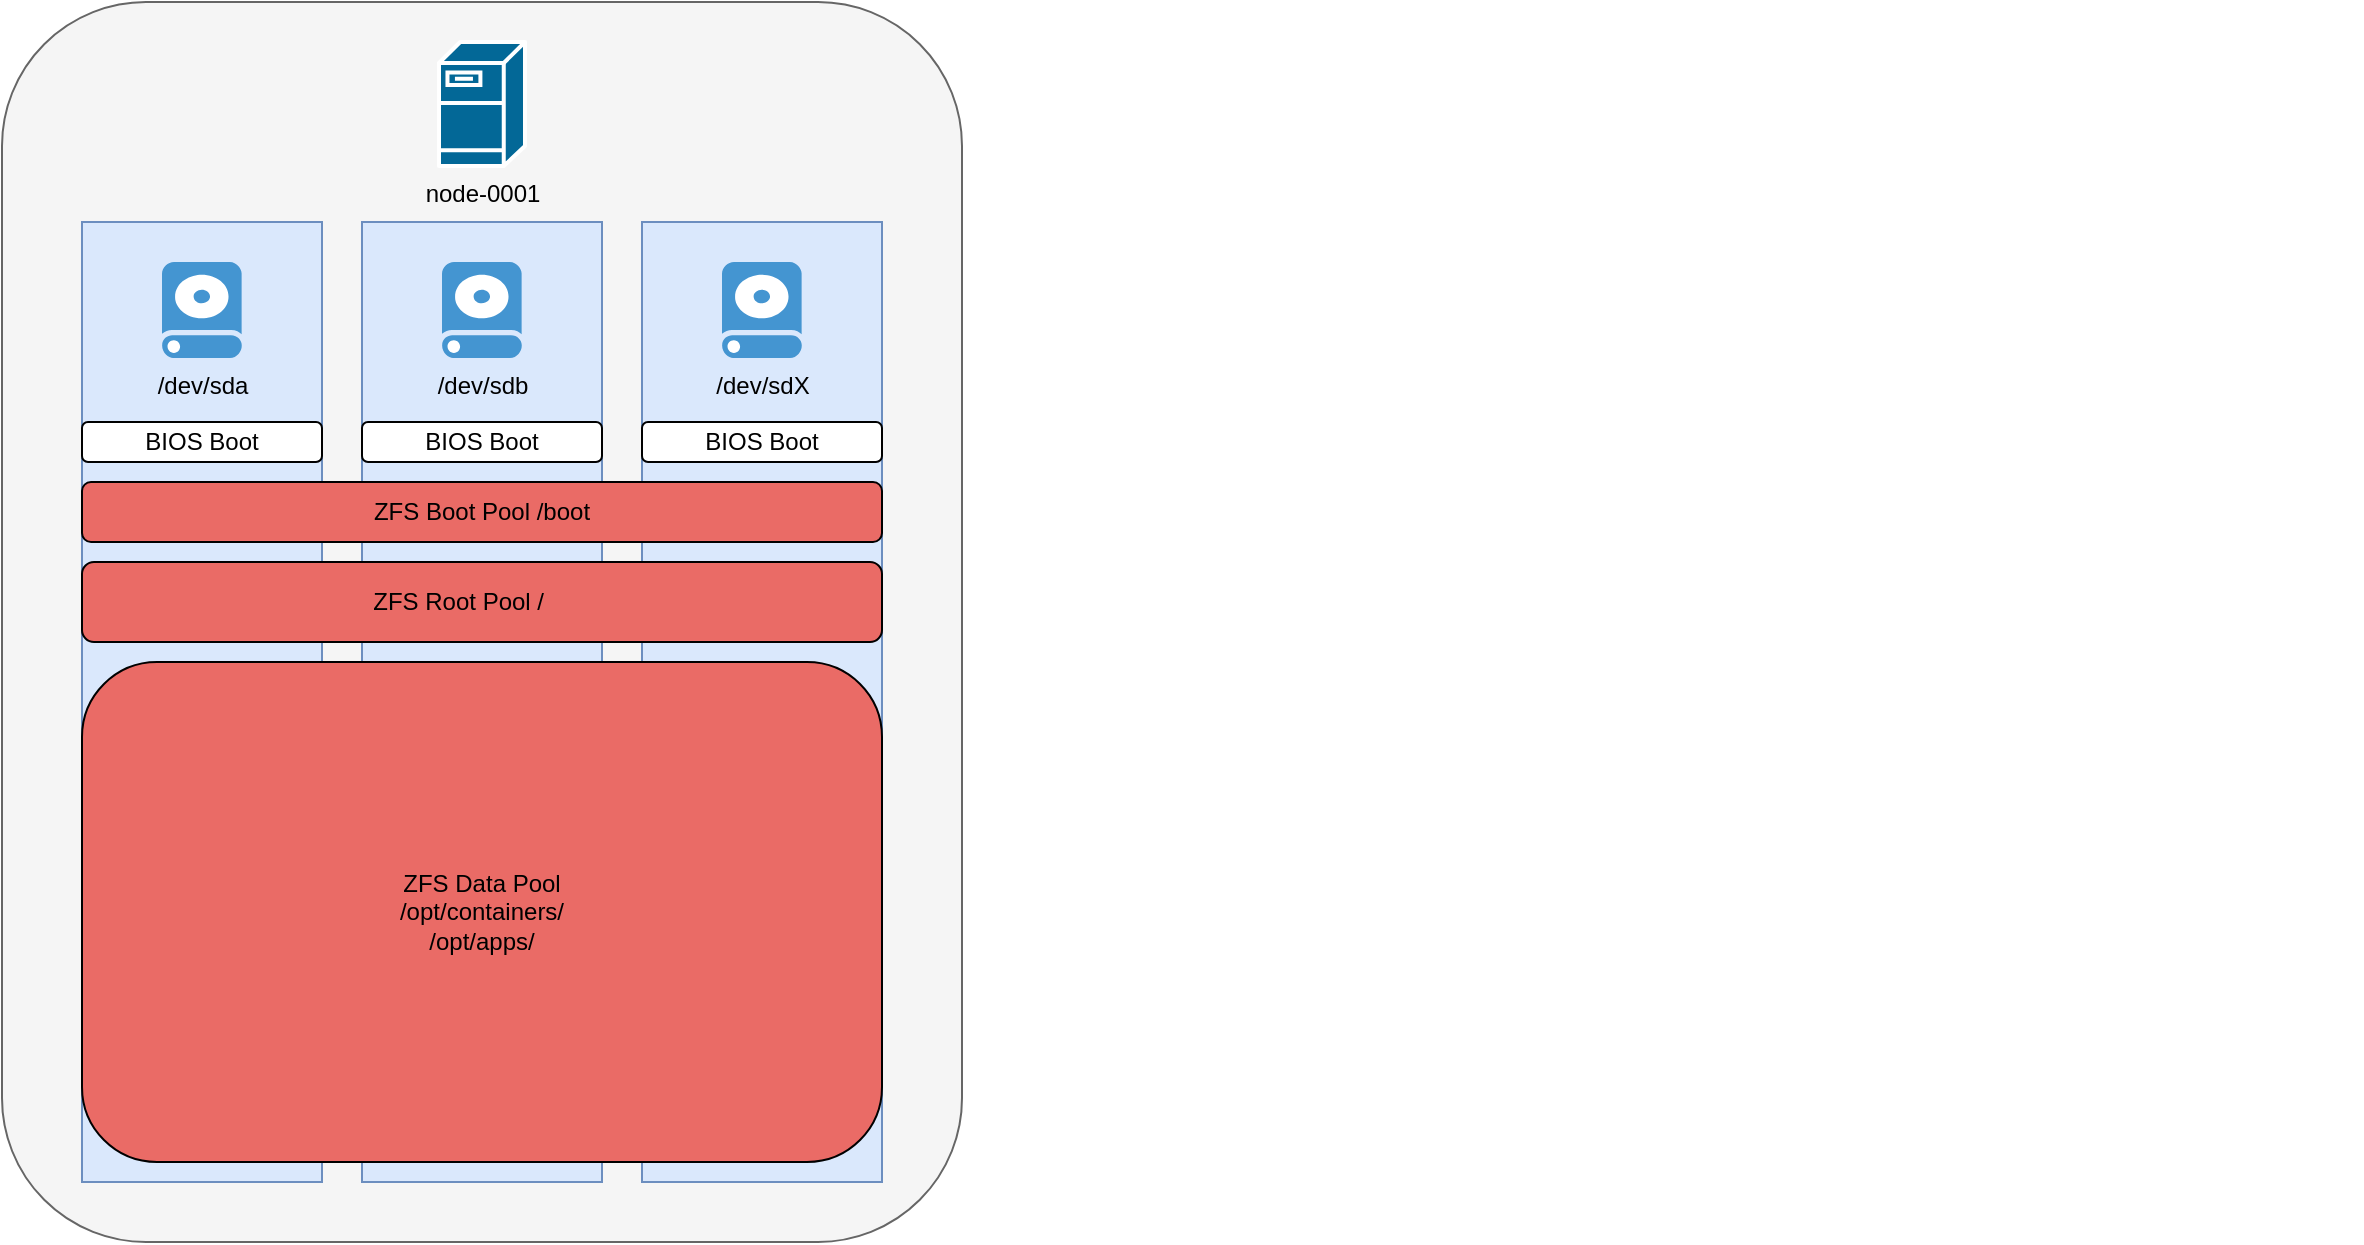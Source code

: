 <mxfile version="13.6.5">
    <diagram id="6a731a19-8d31-9384-78a2-239565b7b9f0" name="Page-1">
        <mxGraphModel dx="1613" dy="1177" grid="1" gridSize="10" guides="1" tooltips="1" connect="1" arrows="1" fold="1" page="1" pageScale="1" pageWidth="827" pageHeight="1169" background="#ffffff" math="0" shadow="0">
            <root>
                <mxCell id="0"/>
                <mxCell id="1" parent="0"/>
                <mxCell id="2sx76Hz4cDRCvancHUNZ-2293" value="" style="group;fontColor=#000000;" parent="1" vertex="1" connectable="0">
                    <mxGeometry x="80" y="110" width="1180" height="620" as="geometry"/>
                </mxCell>
                <mxCell id="2sx76Hz4cDRCvancHUNZ-2275" value="" style="rounded=1;whiteSpace=wrap;html=1;fillColor=#f5f5f5;strokeColor=#666666;fontColor=#333333;" parent="2sx76Hz4cDRCvancHUNZ-2293" vertex="1">
                    <mxGeometry width="480" height="620" as="geometry"/>
                </mxCell>
                <mxCell id="2sx76Hz4cDRCvancHUNZ-2266" value="" style="group" parent="2sx76Hz4cDRCvancHUNZ-2293" vertex="1" connectable="0">
                    <mxGeometry x="320" y="110" width="120" height="480" as="geometry"/>
                </mxCell>
                <mxCell id="2sx76Hz4cDRCvancHUNZ-2267" value="" style="rounded=0;whiteSpace=wrap;html=1;fillColor=#dae8fc;strokeColor=#6c8ebf;" parent="2sx76Hz4cDRCvancHUNZ-2266" vertex="1">
                    <mxGeometry width="120" height="480" as="geometry"/>
                </mxCell>
                <mxCell id="2sx76Hz4cDRCvancHUNZ-2268" value="&lt;div&gt;/dev/sdX&lt;/div&gt;" style="shadow=0;dashed=0;html=1;strokeColor=none;fillColor=#4495D1;labelPosition=center;verticalLabelPosition=bottom;verticalAlign=top;align=center;outlineConnect=0;shape=mxgraph.veeam.2d.hard_drive;fontColor=#000000;" parent="2sx76Hz4cDRCvancHUNZ-2266" vertex="1">
                    <mxGeometry x="40" y="20" width="40" height="48" as="geometry"/>
                </mxCell>
                <mxCell id="2sx76Hz4cDRCvancHUNZ-2272" value="BIOS Boot" style="rounded=1;whiteSpace=wrap;html=1;" parent="2sx76Hz4cDRCvancHUNZ-2266" vertex="1">
                    <mxGeometry y="100" width="120" height="20" as="geometry"/>
                </mxCell>
                <mxCell id="2sx76Hz4cDRCvancHUNZ-2263" value="" style="group" parent="2sx76Hz4cDRCvancHUNZ-2293" vertex="1" connectable="0">
                    <mxGeometry x="180" y="110" width="260" height="480" as="geometry"/>
                </mxCell>
                <mxCell id="2sx76Hz4cDRCvancHUNZ-2264" value="" style="rounded=0;whiteSpace=wrap;html=1;fillColor=#dae8fc;strokeColor=#6c8ebf;" parent="2sx76Hz4cDRCvancHUNZ-2263" vertex="1">
                    <mxGeometry width="120" height="480" as="geometry"/>
                </mxCell>
                <mxCell id="2sx76Hz4cDRCvancHUNZ-2265" value="&lt;div&gt;/dev/sdb&lt;/div&gt;" style="shadow=0;dashed=0;html=1;strokeColor=none;fillColor=#4495D1;labelPosition=center;verticalLabelPosition=bottom;verticalAlign=top;align=center;outlineConnect=0;shape=mxgraph.veeam.2d.hard_drive;fontColor=#000000;" parent="2sx76Hz4cDRCvancHUNZ-2263" vertex="1">
                    <mxGeometry x="40" y="20" width="40" height="48" as="geometry"/>
                </mxCell>
                <mxCell id="2sx76Hz4cDRCvancHUNZ-2271" value="BIOS Boot" style="rounded=1;whiteSpace=wrap;html=1;" parent="2sx76Hz4cDRCvancHUNZ-2263" vertex="1">
                    <mxGeometry y="100" width="120" height="20" as="geometry"/>
                </mxCell>
                <mxCell id="2sx76Hz4cDRCvancHUNZ-2262" value="" style="group" parent="2sx76Hz4cDRCvancHUNZ-2293" vertex="1" connectable="0">
                    <mxGeometry x="40" y="110" width="1140" height="480" as="geometry"/>
                </mxCell>
                <mxCell id="2sx76Hz4cDRCvancHUNZ-2261" value="" style="rounded=0;whiteSpace=wrap;html=1;fillColor=#dae8fc;strokeColor=#6c8ebf;" parent="2sx76Hz4cDRCvancHUNZ-2262" vertex="1">
                    <mxGeometry width="120" height="480" as="geometry"/>
                </mxCell>
                <mxCell id="2sx76Hz4cDRCvancHUNZ-2258" value="&lt;div&gt;/dev/sda&lt;/div&gt;" style="shadow=0;dashed=0;html=1;strokeColor=none;fillColor=#4495D1;labelPosition=center;verticalLabelPosition=bottom;verticalAlign=top;align=center;outlineConnect=0;shape=mxgraph.veeam.2d.hard_drive;fontColor=#000000;" parent="2sx76Hz4cDRCvancHUNZ-2262" vertex="1">
                    <mxGeometry x="40" y="20" width="40" height="48" as="geometry"/>
                </mxCell>
                <mxCell id="2sx76Hz4cDRCvancHUNZ-2269" value="BIOS Boot" style="rounded=1;whiteSpace=wrap;html=1;" parent="2sx76Hz4cDRCvancHUNZ-2262" vertex="1">
                    <mxGeometry y="100" width="120" height="20" as="geometry"/>
                </mxCell>
                <mxCell id="2sx76Hz4cDRCvancHUNZ-2257" value="node-0001" style="shape=mxgraph.cisco.servers.fileserver;html=1;pointerEvents=1;dashed=0;fillColor=#036897;strokeColor=#ffffff;strokeWidth=2;verticalLabelPosition=bottom;verticalAlign=top;align=center;outlineConnect=0;" parent="2sx76Hz4cDRCvancHUNZ-2293" vertex="1">
                    <mxGeometry x="218.5" y="20" width="43" height="62" as="geometry"/>
                </mxCell>
                <mxCell id="2sx76Hz4cDRCvancHUNZ-2274" value="ZFS Root Pool /&amp;nbsp;&amp;nbsp;&amp;nbsp;&amp;nbsp;&amp;nbsp;&amp;nbsp;&amp;nbsp; " style="rounded=1;whiteSpace=wrap;html=1;fillColor=#EA6B66;" parent="2sx76Hz4cDRCvancHUNZ-2293" vertex="1">
                    <mxGeometry x="40" y="280" width="400" height="40" as="geometry"/>
                </mxCell>
                <mxCell id="2sx76Hz4cDRCvancHUNZ-2273" value="ZFS Boot Pool /boot" style="rounded=1;whiteSpace=wrap;html=1;fillColor=#EA6B66;" parent="2sx76Hz4cDRCvancHUNZ-2293" vertex="1">
                    <mxGeometry x="40" y="240" width="400" height="30" as="geometry"/>
                </mxCell>
                <mxCell id="2" value="ZFS Data Pool&lt;br&gt;/opt/containers/&lt;br&gt;/opt/apps/" style="rounded=1;whiteSpace=wrap;html=1;fillColor=#EA6B66;" parent="1" vertex="1">
                    <mxGeometry x="120" y="440" width="400" height="250" as="geometry"/>
                </mxCell>
            </root>
        </mxGraphModel>
    </diagram>
</mxfile>